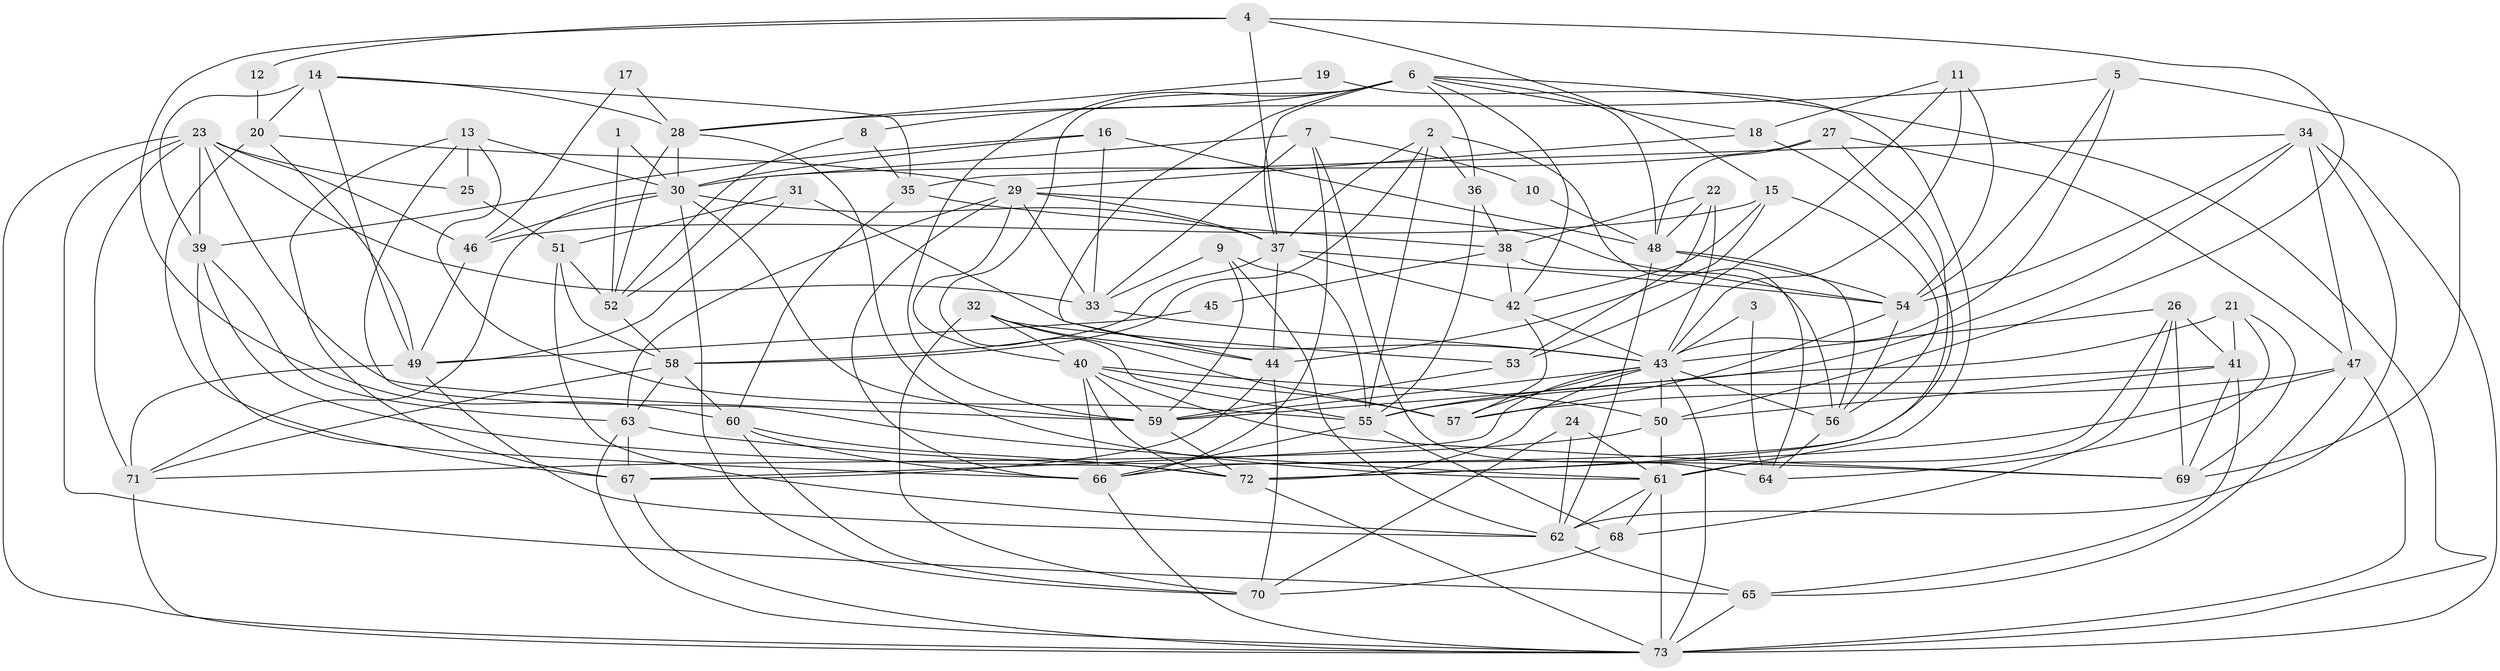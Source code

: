 // original degree distribution, {5: 0.21379310344827587, 3: 0.25517241379310346, 4: 0.25517241379310346, 2: 0.13793103448275862, 7: 0.027586206896551724, 6: 0.10344827586206896, 8: 0.006896551724137931}
// Generated by graph-tools (version 1.1) at 2025/50/03/09/25 03:50:13]
// undirected, 73 vertices, 208 edges
graph export_dot {
graph [start="1"]
  node [color=gray90,style=filled];
  1;
  2;
  3;
  4;
  5;
  6;
  7;
  8;
  9;
  10;
  11;
  12;
  13;
  14;
  15;
  16;
  17;
  18;
  19;
  20;
  21;
  22;
  23;
  24;
  25;
  26;
  27;
  28;
  29;
  30;
  31;
  32;
  33;
  34;
  35;
  36;
  37;
  38;
  39;
  40;
  41;
  42;
  43;
  44;
  45;
  46;
  47;
  48;
  49;
  50;
  51;
  52;
  53;
  54;
  55;
  56;
  57;
  58;
  59;
  60;
  61;
  62;
  63;
  64;
  65;
  66;
  67;
  68;
  69;
  70;
  71;
  72;
  73;
  1 -- 30 [weight=1.0];
  1 -- 52 [weight=1.0];
  2 -- 36 [weight=1.0];
  2 -- 37 [weight=1.0];
  2 -- 55 [weight=1.0];
  2 -- 58 [weight=1.0];
  2 -- 64 [weight=1.0];
  3 -- 43 [weight=1.0];
  3 -- 64 [weight=1.0];
  4 -- 12 [weight=1.0];
  4 -- 15 [weight=1.0];
  4 -- 37 [weight=1.0];
  4 -- 50 [weight=1.0];
  4 -- 60 [weight=1.0];
  5 -- 28 [weight=1.0];
  5 -- 43 [weight=1.0];
  5 -- 54 [weight=1.0];
  5 -- 69 [weight=1.0];
  6 -- 8 [weight=1.0];
  6 -- 18 [weight=1.0];
  6 -- 36 [weight=1.0];
  6 -- 37 [weight=1.0];
  6 -- 42 [weight=1.0];
  6 -- 44 [weight=1.0];
  6 -- 48 [weight=1.0];
  6 -- 55 [weight=1.0];
  6 -- 59 [weight=1.0];
  6 -- 73 [weight=1.0];
  7 -- 10 [weight=1.0];
  7 -- 33 [weight=1.0];
  7 -- 52 [weight=1.0];
  7 -- 64 [weight=1.0];
  7 -- 66 [weight=1.0];
  8 -- 35 [weight=1.0];
  8 -- 52 [weight=1.0];
  9 -- 33 [weight=1.0];
  9 -- 55 [weight=1.0];
  9 -- 59 [weight=1.0];
  9 -- 62 [weight=1.0];
  10 -- 48 [weight=1.0];
  11 -- 18 [weight=1.0];
  11 -- 43 [weight=1.0];
  11 -- 53 [weight=1.0];
  11 -- 54 [weight=1.0];
  12 -- 20 [weight=1.0];
  13 -- 25 [weight=1.0];
  13 -- 30 [weight=1.0];
  13 -- 55 [weight=1.0];
  13 -- 61 [weight=1.0];
  13 -- 67 [weight=1.0];
  14 -- 20 [weight=1.0];
  14 -- 28 [weight=1.0];
  14 -- 35 [weight=1.0];
  14 -- 39 [weight=1.0];
  14 -- 49 [weight=1.0];
  15 -- 42 [weight=1.0];
  15 -- 44 [weight=1.0];
  15 -- 46 [weight=1.0];
  15 -- 56 [weight=1.0];
  16 -- 30 [weight=1.0];
  16 -- 33 [weight=1.0];
  16 -- 39 [weight=1.0];
  16 -- 48 [weight=1.0];
  17 -- 28 [weight=1.0];
  17 -- 46 [weight=1.0];
  18 -- 29 [weight=1.0];
  18 -- 72 [weight=1.0];
  19 -- 28 [weight=1.0];
  19 -- 61 [weight=1.0];
  20 -- 29 [weight=1.0];
  20 -- 49 [weight=1.0];
  20 -- 67 [weight=1.0];
  21 -- 41 [weight=1.0];
  21 -- 59 [weight=1.0];
  21 -- 64 [weight=1.0];
  21 -- 69 [weight=1.0];
  22 -- 38 [weight=1.0];
  22 -- 43 [weight=1.0];
  22 -- 48 [weight=1.0];
  22 -- 53 [weight=1.0];
  23 -- 25 [weight=1.0];
  23 -- 33 [weight=1.0];
  23 -- 39 [weight=1.0];
  23 -- 46 [weight=1.0];
  23 -- 59 [weight=1.0];
  23 -- 65 [weight=1.0];
  23 -- 71 [weight=1.0];
  23 -- 73 [weight=1.0];
  24 -- 61 [weight=1.0];
  24 -- 62 [weight=1.0];
  24 -- 70 [weight=1.0];
  25 -- 51 [weight=1.0];
  26 -- 41 [weight=1.0];
  26 -- 43 [weight=1.0];
  26 -- 61 [weight=1.0];
  26 -- 68 [weight=1.0];
  26 -- 69 [weight=1.0];
  27 -- 30 [weight=1.0];
  27 -- 47 [weight=1.0];
  27 -- 48 [weight=1.0];
  27 -- 66 [weight=1.0];
  28 -- 30 [weight=1.0];
  28 -- 52 [weight=1.0];
  28 -- 61 [weight=1.0];
  29 -- 33 [weight=1.0];
  29 -- 37 [weight=1.0];
  29 -- 40 [weight=1.0];
  29 -- 54 [weight=1.0];
  29 -- 63 [weight=1.0];
  29 -- 66 [weight=1.0];
  30 -- 37 [weight=1.0];
  30 -- 46 [weight=1.0];
  30 -- 59 [weight=1.0];
  30 -- 70 [weight=1.0];
  30 -- 71 [weight=1.0];
  31 -- 43 [weight=1.0];
  31 -- 49 [weight=1.0];
  31 -- 51 [weight=1.0];
  32 -- 40 [weight=1.0];
  32 -- 44 [weight=1.0];
  32 -- 53 [weight=1.0];
  32 -- 57 [weight=1.0];
  32 -- 70 [weight=1.0];
  33 -- 43 [weight=1.0];
  34 -- 35 [weight=1.0];
  34 -- 47 [weight=1.0];
  34 -- 54 [weight=1.0];
  34 -- 55 [weight=1.0];
  34 -- 62 [weight=1.0];
  34 -- 73 [weight=1.0];
  35 -- 38 [weight=1.0];
  35 -- 60 [weight=1.0];
  36 -- 38 [weight=1.0];
  36 -- 55 [weight=1.0];
  37 -- 42 [weight=1.0];
  37 -- 44 [weight=1.0];
  37 -- 54 [weight=1.0];
  37 -- 58 [weight=1.0];
  38 -- 42 [weight=1.0];
  38 -- 45 [weight=1.0];
  38 -- 56 [weight=1.0];
  39 -- 63 [weight=1.0];
  39 -- 66 [weight=1.0];
  39 -- 72 [weight=1.0];
  40 -- 50 [weight=1.0];
  40 -- 57 [weight=1.0];
  40 -- 59 [weight=1.0];
  40 -- 66 [weight=1.0];
  40 -- 69 [weight=1.0];
  40 -- 72 [weight=1.0];
  41 -- 50 [weight=1.0];
  41 -- 55 [weight=1.0];
  41 -- 65 [weight=1.0];
  41 -- 69 [weight=1.0];
  42 -- 43 [weight=1.0];
  42 -- 57 [weight=1.0];
  43 -- 50 [weight=1.0];
  43 -- 56 [weight=1.0];
  43 -- 57 [weight=1.0];
  43 -- 59 [weight=1.0];
  43 -- 67 [weight=1.0];
  43 -- 72 [weight=2.0];
  43 -- 73 [weight=1.0];
  44 -- 67 [weight=1.0];
  44 -- 70 [weight=1.0];
  45 -- 49 [weight=1.0];
  46 -- 49 [weight=1.0];
  47 -- 57 [weight=1.0];
  47 -- 65 [weight=1.0];
  47 -- 72 [weight=1.0];
  47 -- 73 [weight=1.0];
  48 -- 54 [weight=1.0];
  48 -- 56 [weight=1.0];
  48 -- 62 [weight=1.0];
  49 -- 62 [weight=1.0];
  49 -- 71 [weight=1.0];
  50 -- 61 [weight=1.0];
  50 -- 71 [weight=1.0];
  51 -- 52 [weight=1.0];
  51 -- 58 [weight=1.0];
  51 -- 62 [weight=1.0];
  52 -- 58 [weight=1.0];
  53 -- 59 [weight=1.0];
  54 -- 56 [weight=1.0];
  54 -- 57 [weight=1.0];
  55 -- 66 [weight=1.0];
  55 -- 68 [weight=1.0];
  56 -- 64 [weight=1.0];
  58 -- 60 [weight=1.0];
  58 -- 63 [weight=1.0];
  58 -- 71 [weight=1.0];
  59 -- 72 [weight=1.0];
  60 -- 66 [weight=1.0];
  60 -- 70 [weight=1.0];
  60 -- 72 [weight=1.0];
  61 -- 62 [weight=1.0];
  61 -- 68 [weight=1.0];
  61 -- 73 [weight=1.0];
  62 -- 65 [weight=1.0];
  63 -- 67 [weight=2.0];
  63 -- 69 [weight=1.0];
  63 -- 73 [weight=1.0];
  65 -- 73 [weight=2.0];
  66 -- 73 [weight=1.0];
  67 -- 73 [weight=1.0];
  68 -- 70 [weight=1.0];
  71 -- 73 [weight=1.0];
  72 -- 73 [weight=1.0];
}
